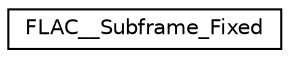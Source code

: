 digraph "Graphical Class Hierarchy"
{
 // LATEX_PDF_SIZE
  edge [fontname="Helvetica",fontsize="10",labelfontname="Helvetica",labelfontsize="10"];
  node [fontname="Helvetica",fontsize="10",shape=record];
  rankdir="LR";
  Node0 [label="FLAC__Subframe_Fixed",height=0.2,width=0.4,color="black", fillcolor="white", style="filled",URL="$d1/d67/structFLAC____Subframe__Fixed.html",tooltip=" "];
}
